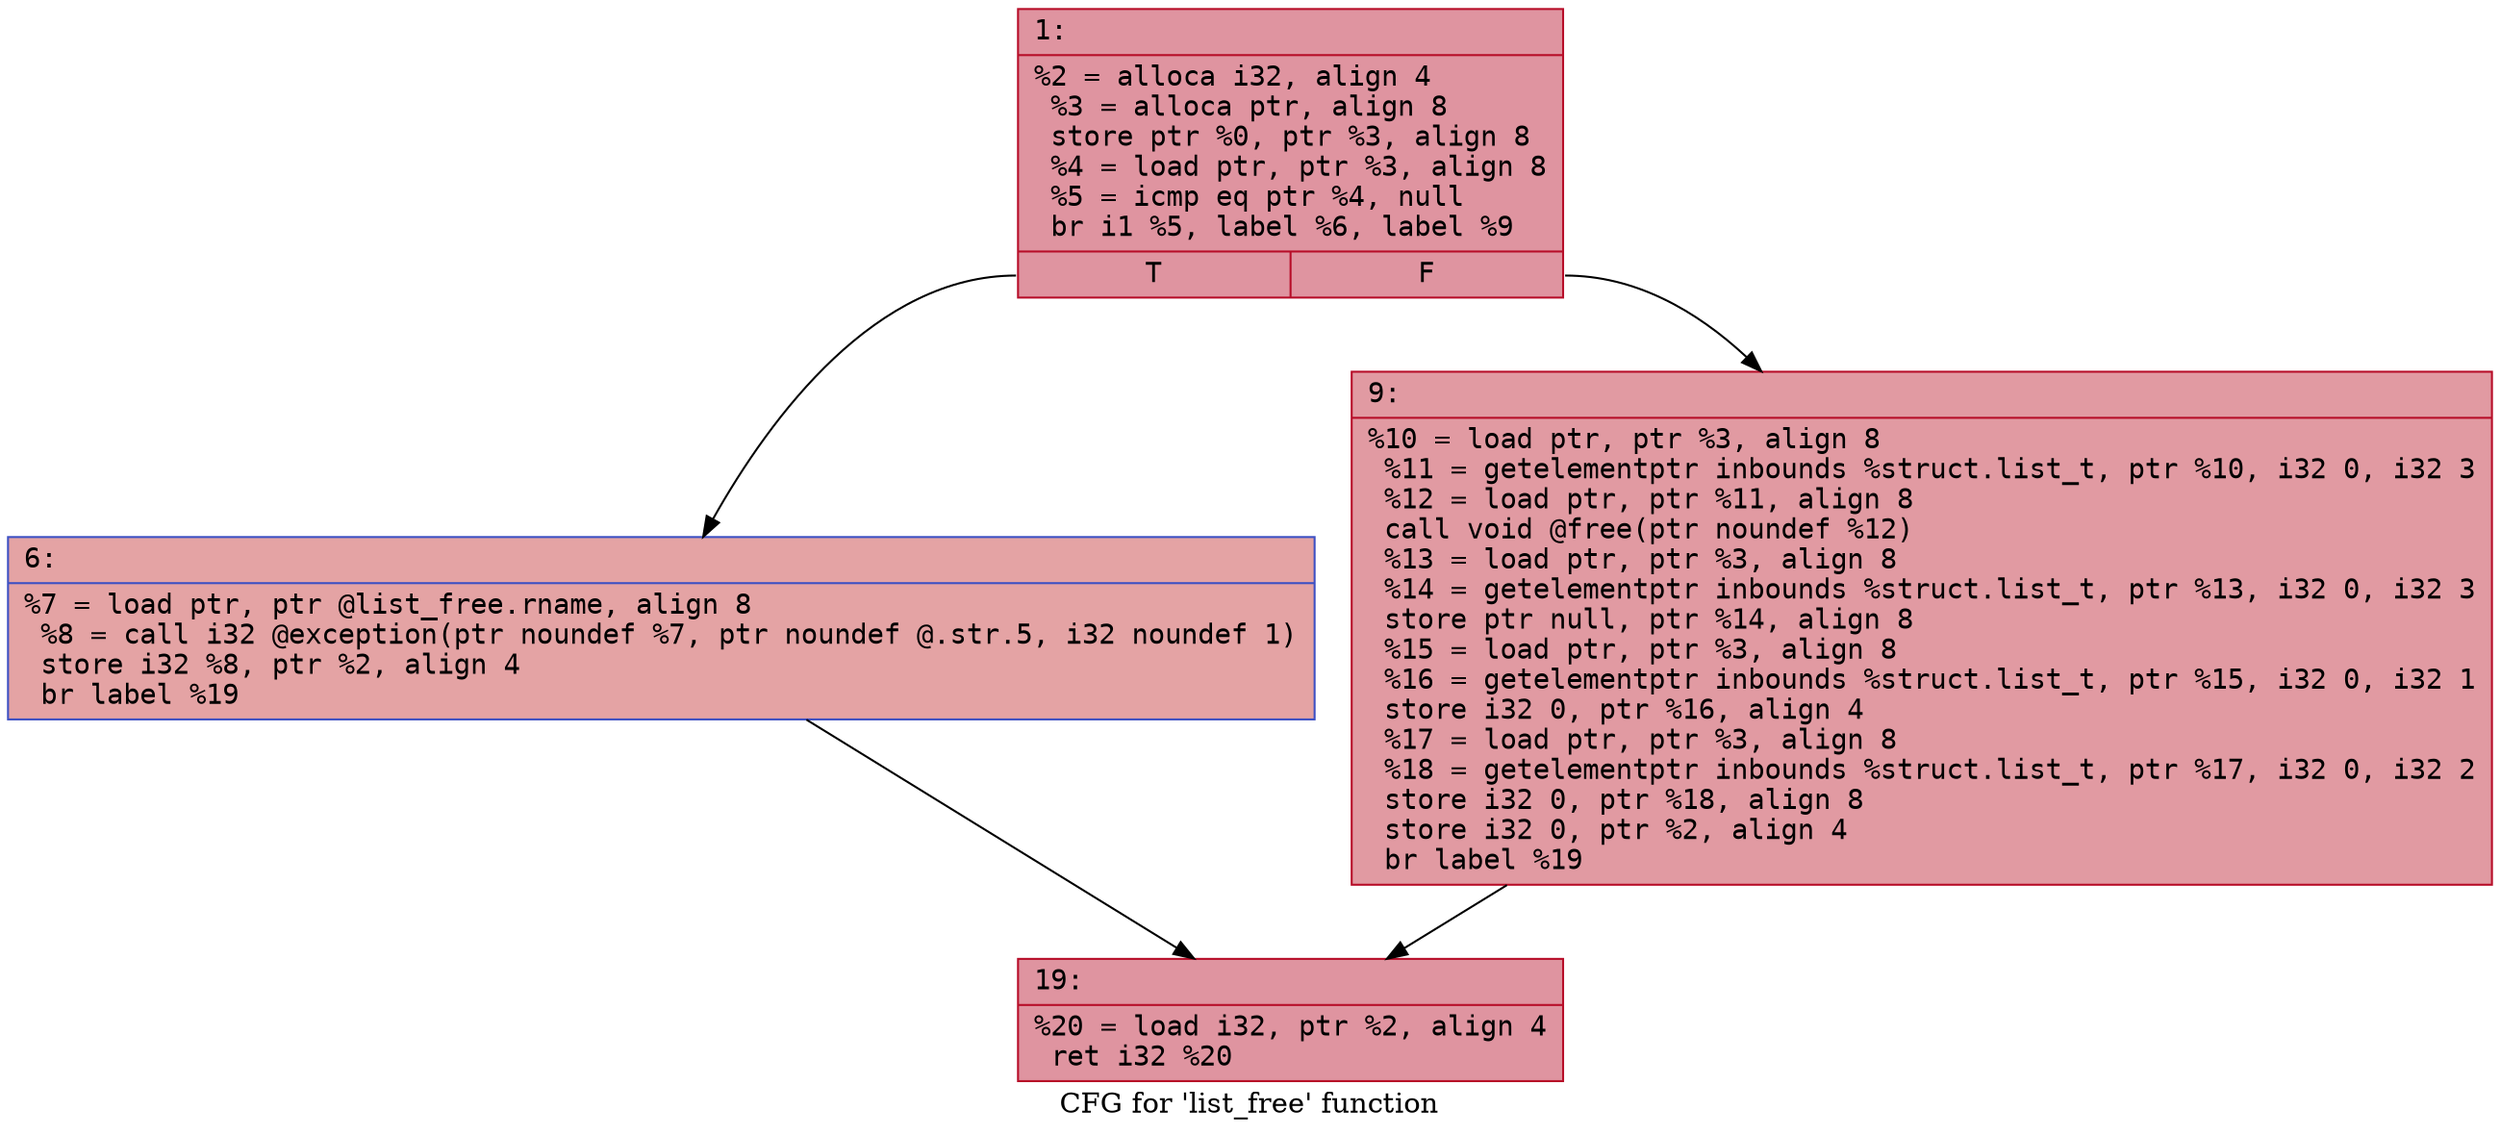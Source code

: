 digraph "CFG for 'list_free' function" {
	label="CFG for 'list_free' function";

	Node0x600001c76bc0 [shape=record,color="#b70d28ff", style=filled, fillcolor="#b70d2870" fontname="Courier",label="{1:\l|  %2 = alloca i32, align 4\l  %3 = alloca ptr, align 8\l  store ptr %0, ptr %3, align 8\l  %4 = load ptr, ptr %3, align 8\l  %5 = icmp eq ptr %4, null\l  br i1 %5, label %6, label %9\l|{<s0>T|<s1>F}}"];
	Node0x600001c76bc0:s0 -> Node0x600001c76c10[tooltip="1 -> 6\nProbability 37.50%" ];
	Node0x600001c76bc0:s1 -> Node0x600001c76c60[tooltip="1 -> 9\nProbability 62.50%" ];
	Node0x600001c76c10 [shape=record,color="#3d50c3ff", style=filled, fillcolor="#c32e3170" fontname="Courier",label="{6:\l|  %7 = load ptr, ptr @list_free.rname, align 8\l  %8 = call i32 @exception(ptr noundef %7, ptr noundef @.str.5, i32 noundef 1)\l  store i32 %8, ptr %2, align 4\l  br label %19\l}"];
	Node0x600001c76c10 -> Node0x600001c76cb0[tooltip="6 -> 19\nProbability 100.00%" ];
	Node0x600001c76c60 [shape=record,color="#b70d28ff", style=filled, fillcolor="#bb1b2c70" fontname="Courier",label="{9:\l|  %10 = load ptr, ptr %3, align 8\l  %11 = getelementptr inbounds %struct.list_t, ptr %10, i32 0, i32 3\l  %12 = load ptr, ptr %11, align 8\l  call void @free(ptr noundef %12)\l  %13 = load ptr, ptr %3, align 8\l  %14 = getelementptr inbounds %struct.list_t, ptr %13, i32 0, i32 3\l  store ptr null, ptr %14, align 8\l  %15 = load ptr, ptr %3, align 8\l  %16 = getelementptr inbounds %struct.list_t, ptr %15, i32 0, i32 1\l  store i32 0, ptr %16, align 4\l  %17 = load ptr, ptr %3, align 8\l  %18 = getelementptr inbounds %struct.list_t, ptr %17, i32 0, i32 2\l  store i32 0, ptr %18, align 8\l  store i32 0, ptr %2, align 4\l  br label %19\l}"];
	Node0x600001c76c60 -> Node0x600001c76cb0[tooltip="9 -> 19\nProbability 100.00%" ];
	Node0x600001c76cb0 [shape=record,color="#b70d28ff", style=filled, fillcolor="#b70d2870" fontname="Courier",label="{19:\l|  %20 = load i32, ptr %2, align 4\l  ret i32 %20\l}"];
}
